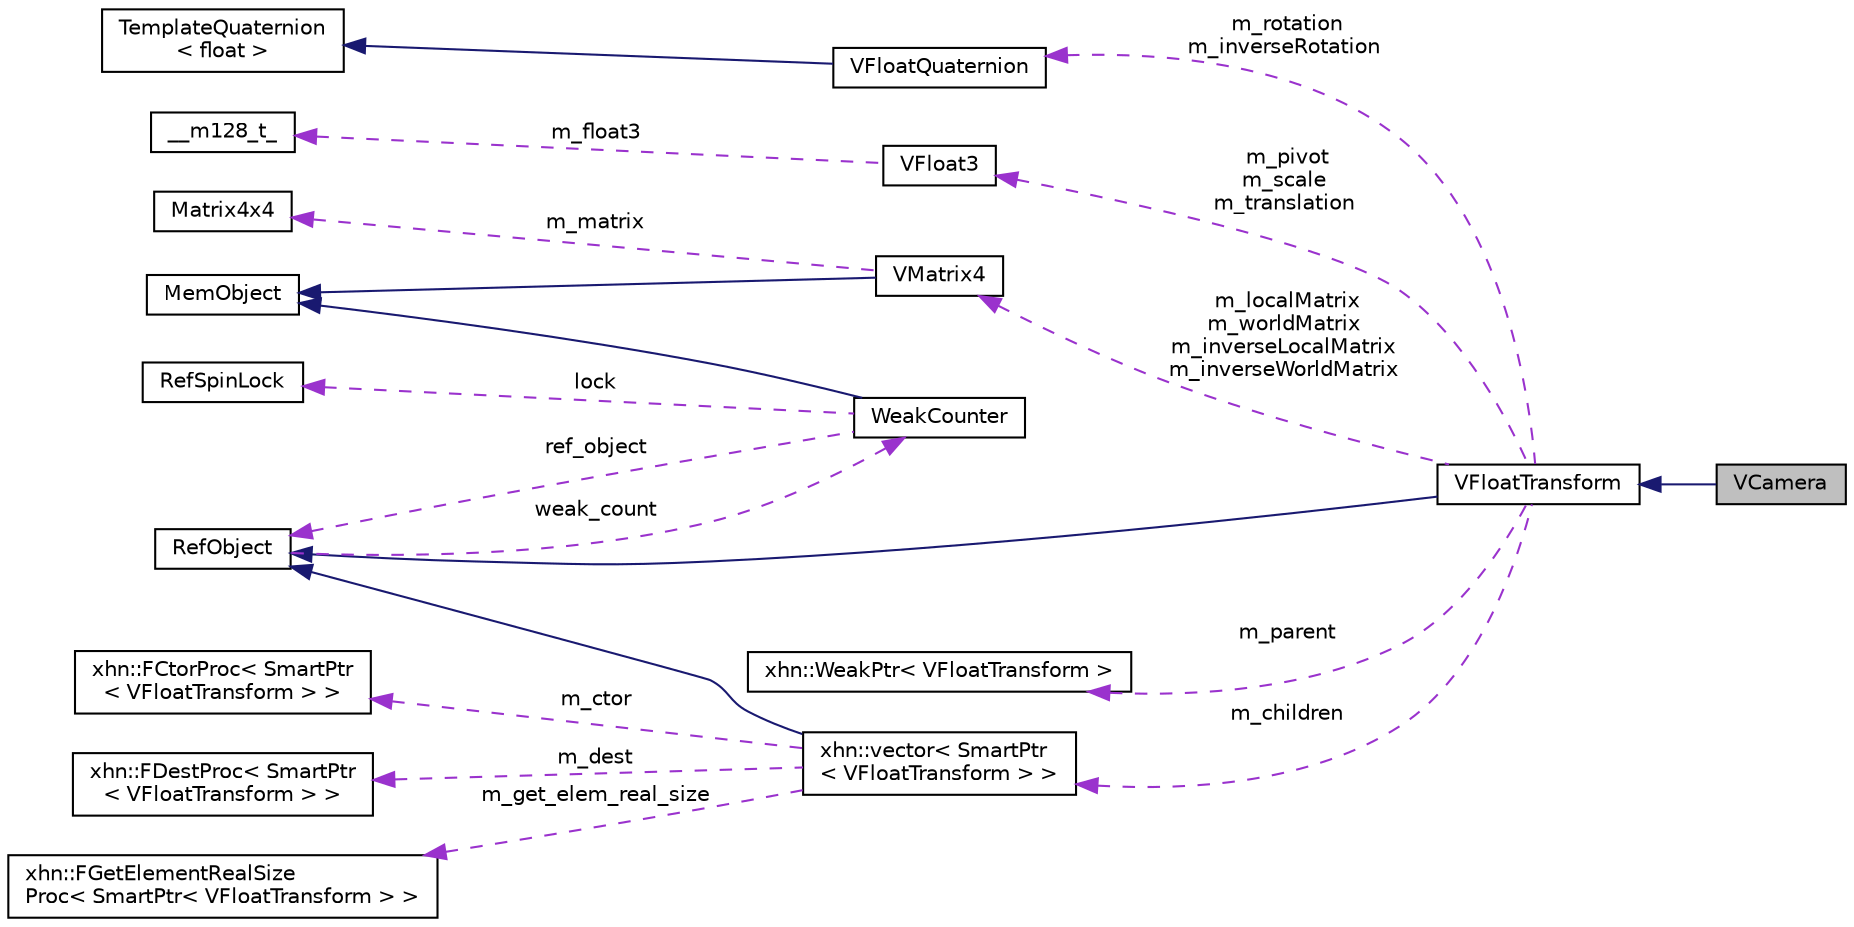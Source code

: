 digraph "VCamera"
{
  edge [fontname="Helvetica",fontsize="10",labelfontname="Helvetica",labelfontsize="10"];
  node [fontname="Helvetica",fontsize="10",shape=record];
  rankdir="LR";
  Node1 [label="VCamera",height=0.2,width=0.4,color="black", fillcolor="grey75", style="filled", fontcolor="black"];
  Node2 -> Node1 [dir="back",color="midnightblue",fontsize="10",style="solid",fontname="Helvetica"];
  Node2 [label="VFloatTransform",height=0.2,width=0.4,color="black", fillcolor="white", style="filled",URL="$class_v_float_transform.html"];
  Node3 -> Node2 [dir="back",color="midnightblue",fontsize="10",style="solid",fontname="Helvetica"];
  Node3 [label="RefObject",height=0.2,width=0.4,color="black", fillcolor="white", style="filled",URL="$class_ref_object.html"];
  Node4 -> Node3 [dir="back",color="darkorchid3",fontsize="10",style="dashed",label=" weak_count" ,fontname="Helvetica"];
  Node4 [label="WeakCounter",height=0.2,width=0.4,color="black", fillcolor="white", style="filled",URL="$class_weak_counter.html",tooltip="WeakCounter. "];
  Node5 -> Node4 [dir="back",color="midnightblue",fontsize="10",style="solid",fontname="Helvetica"];
  Node5 [label="MemObject",height=0.2,width=0.4,color="black", fillcolor="white", style="filled",URL="$class_mem_object.html"];
  Node6 -> Node4 [dir="back",color="darkorchid3",fontsize="10",style="dashed",label=" lock" ,fontname="Helvetica"];
  Node6 [label="RefSpinLock",height=0.2,width=0.4,color="black", fillcolor="white", style="filled",URL="$class_ref_spin_lock.html"];
  Node3 -> Node4 [dir="back",color="darkorchid3",fontsize="10",style="dashed",label=" ref_object" ,fontname="Helvetica"];
  Node7 -> Node2 [dir="back",color="darkorchid3",fontsize="10",style="dashed",label=" m_rotation\nm_inverseRotation" ,fontname="Helvetica"];
  Node7 [label="VFloatQuaternion",height=0.2,width=0.4,color="black", fillcolor="white", style="filled",URL="$class_v_float_quaternion.html"];
  Node8 -> Node7 [dir="back",color="midnightblue",fontsize="10",style="solid",fontname="Helvetica"];
  Node8 [label="TemplateQuaternion\l\< float \>",height=0.2,width=0.4,color="black", fillcolor="white", style="filled",URL="$class_template_quaternion.html"];
  Node9 -> Node2 [dir="back",color="darkorchid3",fontsize="10",style="dashed",label=" m_pivot\nm_scale\nm_translation" ,fontname="Helvetica"];
  Node9 [label="VFloat3",height=0.2,width=0.4,color="black", fillcolor="white", style="filled",URL="$class_v_float3.html"];
  Node10 -> Node9 [dir="back",color="darkorchid3",fontsize="10",style="dashed",label=" m_float3" ,fontname="Helvetica"];
  Node10 [label="__m128_t_",height=0.2,width=0.4,color="black", fillcolor="white", style="filled",URL="$struct____m128__t__.html"];
  Node11 -> Node2 [dir="back",color="darkorchid3",fontsize="10",style="dashed",label=" m_localMatrix\nm_worldMatrix\nm_inverseLocalMatrix\nm_inverseWorldMatrix" ,fontname="Helvetica"];
  Node11 [label="VMatrix4",height=0.2,width=0.4,color="black", fillcolor="white", style="filled",URL="$class_v_matrix4.html"];
  Node5 -> Node11 [dir="back",color="midnightblue",fontsize="10",style="solid",fontname="Helvetica"];
  Node12 -> Node11 [dir="back",color="darkorchid3",fontsize="10",style="dashed",label=" m_matrix" ,fontname="Helvetica"];
  Node12 [label="Matrix4x4",height=0.2,width=0.4,color="black", fillcolor="white", style="filled",URL="$struct_matrix4x4.html"];
  Node13 -> Node2 [dir="back",color="darkorchid3",fontsize="10",style="dashed",label=" m_children" ,fontname="Helvetica"];
  Node13 [label="xhn::vector\< SmartPtr\l\< VFloatTransform \> \>",height=0.2,width=0.4,color="black", fillcolor="white", style="filled",URL="$classxhn_1_1vector.html"];
  Node3 -> Node13 [dir="back",color="midnightblue",fontsize="10",style="solid",fontname="Helvetica"];
  Node14 -> Node13 [dir="back",color="darkorchid3",fontsize="10",style="dashed",label=" m_dest" ,fontname="Helvetica"];
  Node14 [label="xhn::FDestProc\< SmartPtr\l\< VFloatTransform \> \>",height=0.2,width=0.4,color="black", fillcolor="white", style="filled",URL="$structxhn_1_1_f_dest_proc.html"];
  Node15 -> Node13 [dir="back",color="darkorchid3",fontsize="10",style="dashed",label=" m_get_elem_real_size" ,fontname="Helvetica"];
  Node15 [label="xhn::FGetElementRealSize\lProc\< SmartPtr\< VFloatTransform \> \>",height=0.2,width=0.4,color="black", fillcolor="white", style="filled",URL="$structxhn_1_1_f_get_element_real_size_proc.html"];
  Node16 -> Node13 [dir="back",color="darkorchid3",fontsize="10",style="dashed",label=" m_ctor" ,fontname="Helvetica"];
  Node16 [label="xhn::FCtorProc\< SmartPtr\l\< VFloatTransform \> \>",height=0.2,width=0.4,color="black", fillcolor="white", style="filled",URL="$structxhn_1_1_f_ctor_proc.html"];
  Node17 -> Node2 [dir="back",color="darkorchid3",fontsize="10",style="dashed",label=" m_parent" ,fontname="Helvetica"];
  Node17 [label="xhn::WeakPtr\< VFloatTransform \>",height=0.2,width=0.4,color="black", fillcolor="white", style="filled",URL="$classxhn_1_1_weak_ptr.html"];
}
